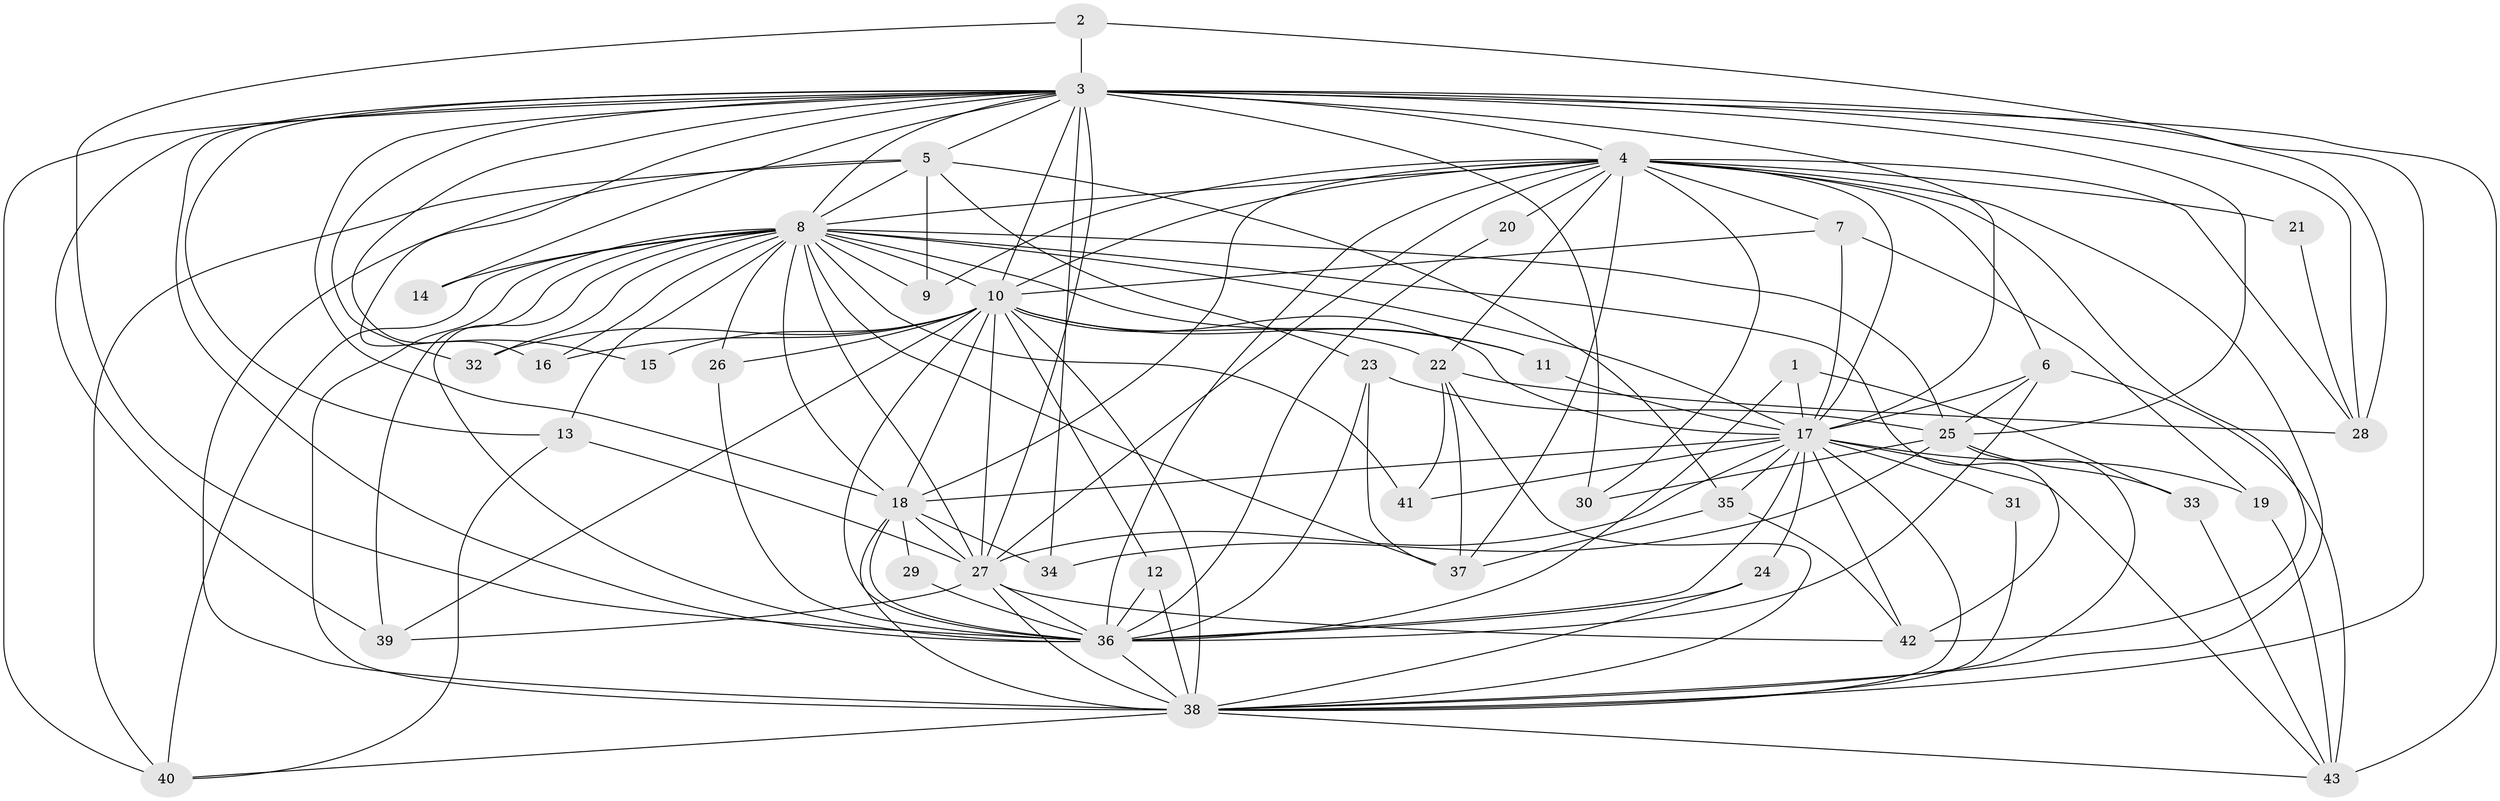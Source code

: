 // original degree distribution, {23: 0.018691588785046728, 25: 0.009345794392523364, 15: 0.009345794392523364, 27: 0.009345794392523364, 17: 0.009345794392523364, 12: 0.009345794392523364, 31: 0.009345794392523364, 22: 0.009345794392523364, 18: 0.009345794392523364, 3: 0.1588785046728972, 5: 0.056074766355140186, 4: 0.12149532710280374, 2: 0.5514018691588785, 8: 0.009345794392523364, 6: 0.009345794392523364}
// Generated by graph-tools (version 1.1) at 2025/36/03/04/25 23:36:35]
// undirected, 43 vertices, 139 edges
graph export_dot {
  node [color=gray90,style=filled];
  1;
  2;
  3;
  4;
  5;
  6;
  7;
  8;
  9;
  10;
  11;
  12;
  13;
  14;
  15;
  16;
  17;
  18;
  19;
  20;
  21;
  22;
  23;
  24;
  25;
  26;
  27;
  28;
  29;
  30;
  31;
  32;
  33;
  34;
  35;
  36;
  37;
  38;
  39;
  40;
  41;
  42;
  43;
  1 -- 17 [weight=1.0];
  1 -- 33 [weight=1.0];
  1 -- 36 [weight=1.0];
  2 -- 3 [weight=2.0];
  2 -- 28 [weight=1.0];
  2 -- 36 [weight=1.0];
  3 -- 4 [weight=1.0];
  3 -- 5 [weight=1.0];
  3 -- 8 [weight=1.0];
  3 -- 10 [weight=1.0];
  3 -- 13 [weight=1.0];
  3 -- 14 [weight=1.0];
  3 -- 15 [weight=1.0];
  3 -- 16 [weight=1.0];
  3 -- 17 [weight=1.0];
  3 -- 18 [weight=1.0];
  3 -- 25 [weight=1.0];
  3 -- 27 [weight=3.0];
  3 -- 28 [weight=1.0];
  3 -- 30 [weight=1.0];
  3 -- 32 [weight=2.0];
  3 -- 34 [weight=1.0];
  3 -- 36 [weight=1.0];
  3 -- 38 [weight=2.0];
  3 -- 39 [weight=1.0];
  3 -- 40 [weight=1.0];
  3 -- 43 [weight=1.0];
  4 -- 6 [weight=1.0];
  4 -- 7 [weight=1.0];
  4 -- 8 [weight=1.0];
  4 -- 9 [weight=1.0];
  4 -- 10 [weight=1.0];
  4 -- 17 [weight=2.0];
  4 -- 18 [weight=1.0];
  4 -- 20 [weight=3.0];
  4 -- 21 [weight=1.0];
  4 -- 22 [weight=1.0];
  4 -- 27 [weight=1.0];
  4 -- 28 [weight=1.0];
  4 -- 30 [weight=1.0];
  4 -- 36 [weight=1.0];
  4 -- 37 [weight=1.0];
  4 -- 38 [weight=2.0];
  4 -- 42 [weight=1.0];
  5 -- 8 [weight=1.0];
  5 -- 9 [weight=1.0];
  5 -- 23 [weight=1.0];
  5 -- 35 [weight=1.0];
  5 -- 38 [weight=1.0];
  5 -- 40 [weight=1.0];
  6 -- 17 [weight=1.0];
  6 -- 25 [weight=1.0];
  6 -- 36 [weight=1.0];
  6 -- 43 [weight=1.0];
  7 -- 10 [weight=1.0];
  7 -- 17 [weight=1.0];
  7 -- 19 [weight=1.0];
  8 -- 9 [weight=1.0];
  8 -- 10 [weight=2.0];
  8 -- 11 [weight=1.0];
  8 -- 13 [weight=1.0];
  8 -- 14 [weight=1.0];
  8 -- 16 [weight=2.0];
  8 -- 17 [weight=3.0];
  8 -- 18 [weight=1.0];
  8 -- 25 [weight=1.0];
  8 -- 26 [weight=1.0];
  8 -- 27 [weight=2.0];
  8 -- 32 [weight=1.0];
  8 -- 36 [weight=1.0];
  8 -- 37 [weight=1.0];
  8 -- 38 [weight=4.0];
  8 -- 39 [weight=2.0];
  8 -- 40 [weight=1.0];
  8 -- 41 [weight=1.0];
  8 -- 42 [weight=1.0];
  10 -- 11 [weight=1.0];
  10 -- 12 [weight=1.0];
  10 -- 15 [weight=1.0];
  10 -- 16 [weight=1.0];
  10 -- 17 [weight=1.0];
  10 -- 18 [weight=1.0];
  10 -- 22 [weight=2.0];
  10 -- 26 [weight=1.0];
  10 -- 27 [weight=2.0];
  10 -- 32 [weight=1.0];
  10 -- 36 [weight=2.0];
  10 -- 38 [weight=3.0];
  10 -- 39 [weight=1.0];
  11 -- 17 [weight=2.0];
  12 -- 36 [weight=1.0];
  12 -- 38 [weight=1.0];
  13 -- 27 [weight=1.0];
  13 -- 40 [weight=1.0];
  17 -- 18 [weight=1.0];
  17 -- 19 [weight=1.0];
  17 -- 24 [weight=1.0];
  17 -- 27 [weight=1.0];
  17 -- 31 [weight=2.0];
  17 -- 35 [weight=1.0];
  17 -- 36 [weight=2.0];
  17 -- 38 [weight=2.0];
  17 -- 41 [weight=1.0];
  17 -- 42 [weight=1.0];
  17 -- 43 [weight=1.0];
  18 -- 27 [weight=2.0];
  18 -- 29 [weight=1.0];
  18 -- 34 [weight=1.0];
  18 -- 36 [weight=1.0];
  18 -- 38 [weight=2.0];
  19 -- 43 [weight=1.0];
  20 -- 36 [weight=1.0];
  21 -- 28 [weight=1.0];
  22 -- 28 [weight=1.0];
  22 -- 37 [weight=1.0];
  22 -- 38 [weight=1.0];
  22 -- 41 [weight=1.0];
  23 -- 25 [weight=1.0];
  23 -- 36 [weight=1.0];
  23 -- 37 [weight=1.0];
  24 -- 36 [weight=1.0];
  24 -- 38 [weight=1.0];
  25 -- 30 [weight=1.0];
  25 -- 33 [weight=1.0];
  25 -- 34 [weight=1.0];
  25 -- 38 [weight=2.0];
  26 -- 36 [weight=1.0];
  27 -- 36 [weight=1.0];
  27 -- 38 [weight=3.0];
  27 -- 39 [weight=1.0];
  27 -- 42 [weight=1.0];
  29 -- 36 [weight=2.0];
  31 -- 38 [weight=1.0];
  33 -- 43 [weight=1.0];
  35 -- 37 [weight=1.0];
  35 -- 42 [weight=1.0];
  36 -- 38 [weight=3.0];
  38 -- 40 [weight=1.0];
  38 -- 43 [weight=1.0];
}
